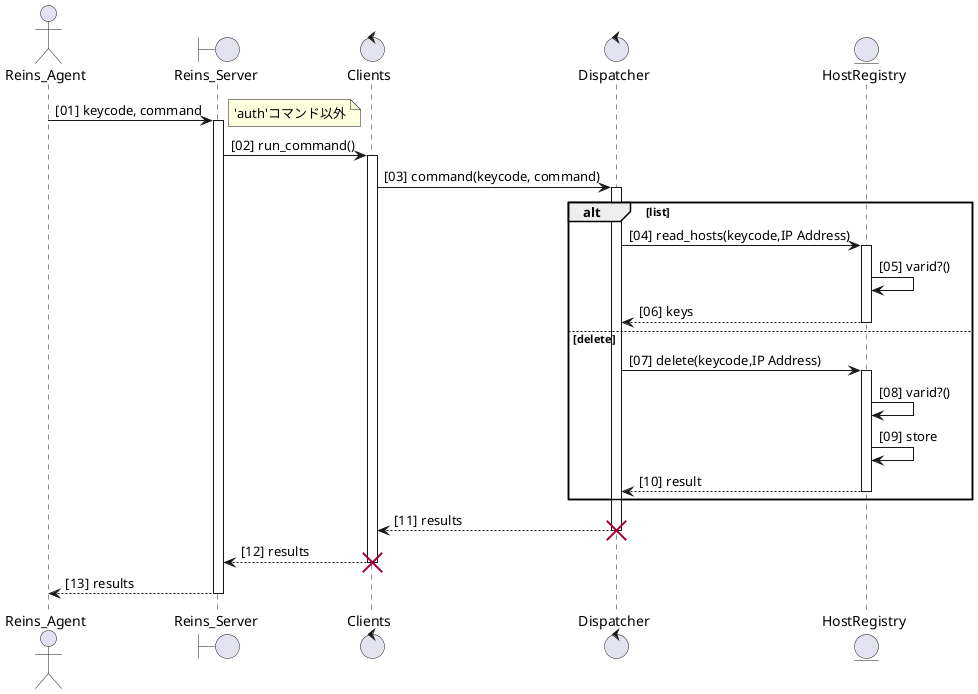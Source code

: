 @startuml

actor Reins_Agent as user
boundary Reins_Server as server
control Clients as clients
control Dispatcher as dispatch
entity HostRegistry as host

autonumber "[00]"

user -> server: keycode, command
activate server
note right: 'auth'コマンド以外

server -> clients: run_command()
activate clients
  clients -> dispatch: command(keycode, command)
  activate dispatch

  alt list
    dispatch -> host: read_hosts(keycode,IP Address)
    activate host
    host -> host: varid?()
    host --> dispatch: keys
    deactivate host

  else delete
    dispatch -> host: delete(keycode,IP Address)
    activate host
    host -> host: varid?()
    host -> host: store
    host --> dispatch: result
    deactivate host
  end

  dispatch --> clients: results
  deactivate dispatch
  destroy dispatch
  clients --> server: results
  deactivate clients
  destroy clients

server --> user: results
deactivate server

@enduml
